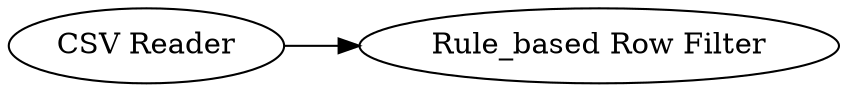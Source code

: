 digraph {
	"2404094208359678670_2" [label="CSV Reader"]
	"2404094208359678670_3" [label="Rule_based Row Filter"]
	"2404094208359678670_2" -> "2404094208359678670_3"
	rankdir=LR
}
